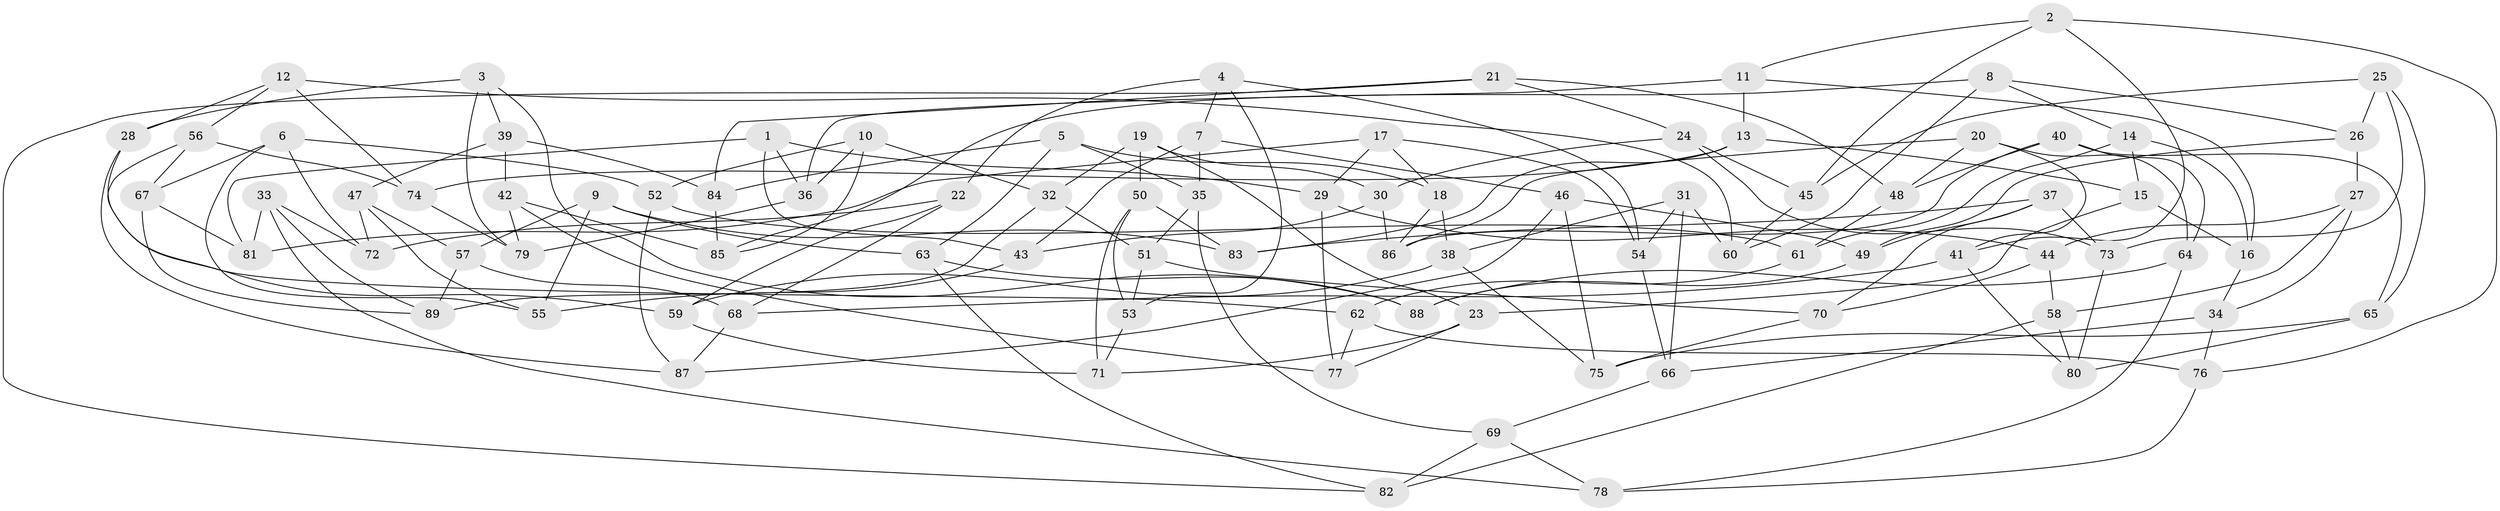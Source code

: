 // coarse degree distribution, {4: 0.532258064516129, 6: 0.4032258064516129, 5: 0.03225806451612903, 3: 0.03225806451612903}
// Generated by graph-tools (version 1.1) at 2025/52/02/27/25 19:52:32]
// undirected, 89 vertices, 178 edges
graph export_dot {
graph [start="1"]
  node [color=gray90,style=filled];
  1;
  2;
  3;
  4;
  5;
  6;
  7;
  8;
  9;
  10;
  11;
  12;
  13;
  14;
  15;
  16;
  17;
  18;
  19;
  20;
  21;
  22;
  23;
  24;
  25;
  26;
  27;
  28;
  29;
  30;
  31;
  32;
  33;
  34;
  35;
  36;
  37;
  38;
  39;
  40;
  41;
  42;
  43;
  44;
  45;
  46;
  47;
  48;
  49;
  50;
  51;
  52;
  53;
  54;
  55;
  56;
  57;
  58;
  59;
  60;
  61;
  62;
  63;
  64;
  65;
  66;
  67;
  68;
  69;
  70;
  71;
  72;
  73;
  74;
  75;
  76;
  77;
  78;
  79;
  80;
  81;
  82;
  83;
  84;
  85;
  86;
  87;
  88;
  89;
  1 -- 29;
  1 -- 43;
  1 -- 81;
  1 -- 36;
  2 -- 45;
  2 -- 11;
  2 -- 76;
  2 -- 41;
  3 -- 88;
  3 -- 39;
  3 -- 79;
  3 -- 28;
  4 -- 53;
  4 -- 54;
  4 -- 7;
  4 -- 22;
  5 -- 84;
  5 -- 35;
  5 -- 18;
  5 -- 63;
  6 -- 67;
  6 -- 72;
  6 -- 55;
  6 -- 52;
  7 -- 43;
  7 -- 35;
  7 -- 46;
  8 -- 60;
  8 -- 14;
  8 -- 26;
  8 -- 85;
  9 -- 83;
  9 -- 55;
  9 -- 57;
  9 -- 63;
  10 -- 32;
  10 -- 52;
  10 -- 36;
  10 -- 85;
  11 -- 36;
  11 -- 16;
  11 -- 13;
  12 -- 56;
  12 -- 60;
  12 -- 74;
  12 -- 28;
  13 -- 15;
  13 -- 83;
  13 -- 74;
  14 -- 15;
  14 -- 16;
  14 -- 61;
  15 -- 23;
  15 -- 16;
  16 -- 34;
  17 -- 29;
  17 -- 81;
  17 -- 18;
  17 -- 54;
  18 -- 38;
  18 -- 86;
  19 -- 50;
  19 -- 30;
  19 -- 23;
  19 -- 32;
  20 -- 64;
  20 -- 41;
  20 -- 48;
  20 -- 86;
  21 -- 82;
  21 -- 48;
  21 -- 84;
  21 -- 24;
  22 -- 59;
  22 -- 68;
  22 -- 72;
  23 -- 77;
  23 -- 71;
  24 -- 73;
  24 -- 30;
  24 -- 45;
  25 -- 73;
  25 -- 65;
  25 -- 26;
  25 -- 45;
  26 -- 27;
  26 -- 49;
  27 -- 58;
  27 -- 44;
  27 -- 34;
  28 -- 62;
  28 -- 87;
  29 -- 77;
  29 -- 44;
  30 -- 86;
  30 -- 43;
  31 -- 60;
  31 -- 54;
  31 -- 66;
  31 -- 38;
  32 -- 51;
  32 -- 89;
  33 -- 81;
  33 -- 72;
  33 -- 89;
  33 -- 78;
  34 -- 76;
  34 -- 66;
  35 -- 51;
  35 -- 69;
  36 -- 79;
  37 -- 73;
  37 -- 49;
  37 -- 83;
  37 -- 70;
  38 -- 75;
  38 -- 59;
  39 -- 84;
  39 -- 42;
  39 -- 47;
  40 -- 65;
  40 -- 86;
  40 -- 64;
  40 -- 48;
  41 -- 80;
  41 -- 68;
  42 -- 77;
  42 -- 85;
  42 -- 79;
  43 -- 55;
  44 -- 58;
  44 -- 70;
  45 -- 60;
  46 -- 75;
  46 -- 49;
  46 -- 87;
  47 -- 55;
  47 -- 57;
  47 -- 72;
  48 -- 61;
  49 -- 88;
  50 -- 71;
  50 -- 83;
  50 -- 53;
  51 -- 53;
  51 -- 70;
  52 -- 87;
  52 -- 61;
  53 -- 71;
  54 -- 66;
  56 -- 74;
  56 -- 67;
  56 -- 59;
  57 -- 89;
  57 -- 68;
  58 -- 82;
  58 -- 80;
  59 -- 71;
  61 -- 62;
  62 -- 77;
  62 -- 76;
  63 -- 82;
  63 -- 88;
  64 -- 78;
  64 -- 88;
  65 -- 75;
  65 -- 80;
  66 -- 69;
  67 -- 89;
  67 -- 81;
  68 -- 87;
  69 -- 78;
  69 -- 82;
  70 -- 75;
  73 -- 80;
  74 -- 79;
  76 -- 78;
  84 -- 85;
}
